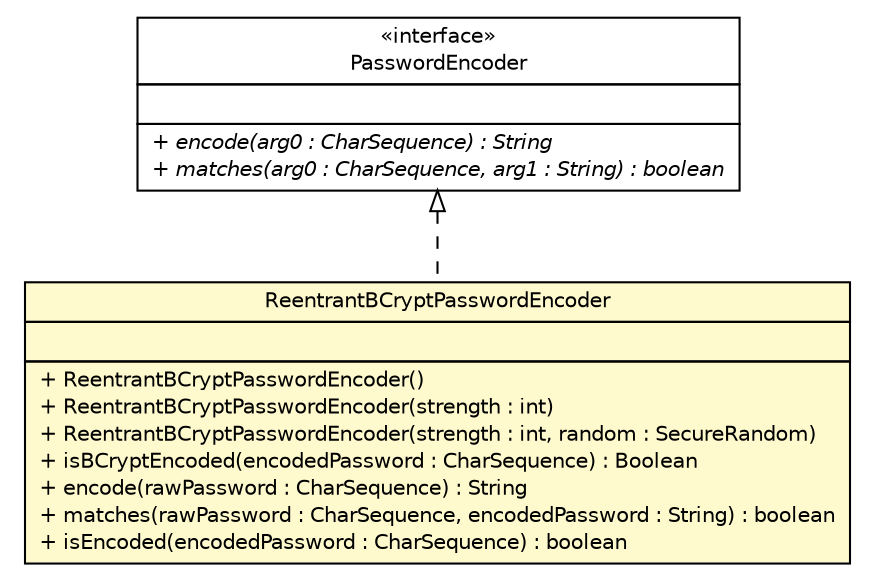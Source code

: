 #!/usr/local/bin/dot
#
# Class diagram 
# Generated by UMLGraph version R5_6-24-gf6e263 (http://www.umlgraph.org/)
#

digraph G {
	edge [fontname="Helvetica",fontsize=10,labelfontname="Helvetica",labelfontsize=10];
	node [fontname="Helvetica",fontsize=10,shape=plaintext];
	nodesep=0.25;
	ranksep=0.5;
	// com.yirendai.oss.lib.security.crypto.ReentrantBCryptPasswordEncoder
	c2917 [label=<<table title="com.yirendai.oss.lib.security.crypto.ReentrantBCryptPasswordEncoder" border="0" cellborder="1" cellspacing="0" cellpadding="2" port="p" bgcolor="lemonChiffon" href="./ReentrantBCryptPasswordEncoder.html">
		<tr><td><table border="0" cellspacing="0" cellpadding="1">
<tr><td align="center" balign="center"> ReentrantBCryptPasswordEncoder </td></tr>
		</table></td></tr>
		<tr><td><table border="0" cellspacing="0" cellpadding="1">
<tr><td align="left" balign="left">  </td></tr>
		</table></td></tr>
		<tr><td><table border="0" cellspacing="0" cellpadding="1">
<tr><td align="left" balign="left"> + ReentrantBCryptPasswordEncoder() </td></tr>
<tr><td align="left" balign="left"> + ReentrantBCryptPasswordEncoder(strength : int) </td></tr>
<tr><td align="left" balign="left"> + ReentrantBCryptPasswordEncoder(strength : int, random : SecureRandom) </td></tr>
<tr><td align="left" balign="left"> + isBCryptEncoded(encodedPassword : CharSequence) : Boolean </td></tr>
<tr><td align="left" balign="left"> + encode(rawPassword : CharSequence) : String </td></tr>
<tr><td align="left" balign="left"> + matches(rawPassword : CharSequence, encodedPassword : String) : boolean </td></tr>
<tr><td align="left" balign="left"> + isEncoded(encodedPassword : CharSequence) : boolean </td></tr>
		</table></td></tr>
		</table>>, URL="./ReentrantBCryptPasswordEncoder.html", fontname="Helvetica", fontcolor="black", fontsize=10.0];
	//com.yirendai.oss.lib.security.crypto.ReentrantBCryptPasswordEncoder implements org.springframework.security.crypto.password.PasswordEncoder
	c2946:p -> c2917:p [dir=back,arrowtail=empty,style=dashed];
	// org.springframework.security.crypto.password.PasswordEncoder
	c2946 [label=<<table title="org.springframework.security.crypto.password.PasswordEncoder" border="0" cellborder="1" cellspacing="0" cellpadding="2" port="p" href="http://java.sun.com/j2se/1.4.2/docs/api/org/springframework/security/crypto/password/PasswordEncoder.html">
		<tr><td><table border="0" cellspacing="0" cellpadding="1">
<tr><td align="center" balign="center"> &#171;interface&#187; </td></tr>
<tr><td align="center" balign="center"> PasswordEncoder </td></tr>
		</table></td></tr>
		<tr><td><table border="0" cellspacing="0" cellpadding="1">
<tr><td align="left" balign="left">  </td></tr>
		</table></td></tr>
		<tr><td><table border="0" cellspacing="0" cellpadding="1">
<tr><td align="left" balign="left"><font face="Helvetica-Oblique" point-size="10.0"> + encode(arg0 : CharSequence) : String </font></td></tr>
<tr><td align="left" balign="left"><font face="Helvetica-Oblique" point-size="10.0"> + matches(arg0 : CharSequence, arg1 : String) : boolean </font></td></tr>
		</table></td></tr>
		</table>>, URL="http://java.sun.com/j2se/1.4.2/docs/api/org/springframework/security/crypto/password/PasswordEncoder.html", fontname="Helvetica", fontcolor="black", fontsize=10.0];
}


